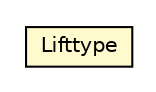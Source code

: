 #!/usr/local/bin/dot
#
# Class diagram 
# Generated by UMLGraph version R5_6-24-gf6e263 (http://www.umlgraph.org/)
#

digraph G {
	edge [fontname="Helvetica",fontsize=10,labelfontname="Helvetica",labelfontsize=10];
	node [fontname="Helvetica",fontsize=10,shape=plaintext];
	nodesep=0.25;
	ranksep=0.5;
	// nl.egem.stuf.sector.bg._0204.VBOFund.Lifttype
	c220687 [label=<<table title="nl.egem.stuf.sector.bg._0204.VBOFund.Lifttype" border="0" cellborder="1" cellspacing="0" cellpadding="2" port="p" bgcolor="lemonChiffon" href="./VBOFund.Lifttype.html">
		<tr><td><table border="0" cellspacing="0" cellpadding="1">
<tr><td align="center" balign="center"> Lifttype </td></tr>
		</table></td></tr>
		</table>>, URL="./VBOFund.Lifttype.html", fontname="Helvetica", fontcolor="black", fontsize=10.0];
}


